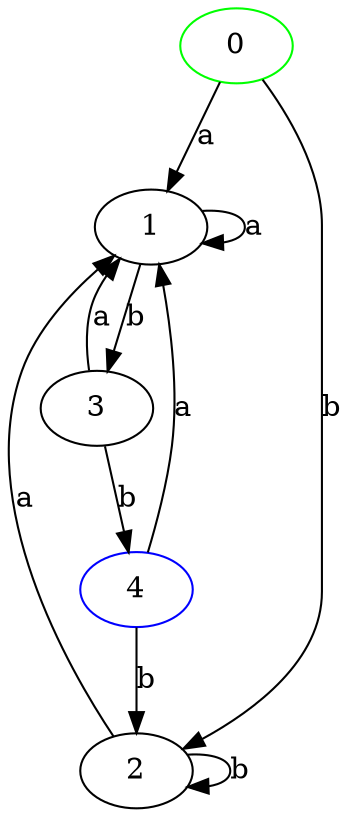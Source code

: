 digraph minimal_automate {
0 -> 1 [label=a];
0 -> 2 [label=b];
1 -> 1 [label=a];
1 -> 3 [label=b];
2 -> 2 [label=b];
2 -> 1 [label=a];
3 -> 1 [label=a];
3 -> 4 [label=b];
4 -> 1 [label=a];
4 -> 2 [label=b];
0 [color=green];
4 [color=blue];
}